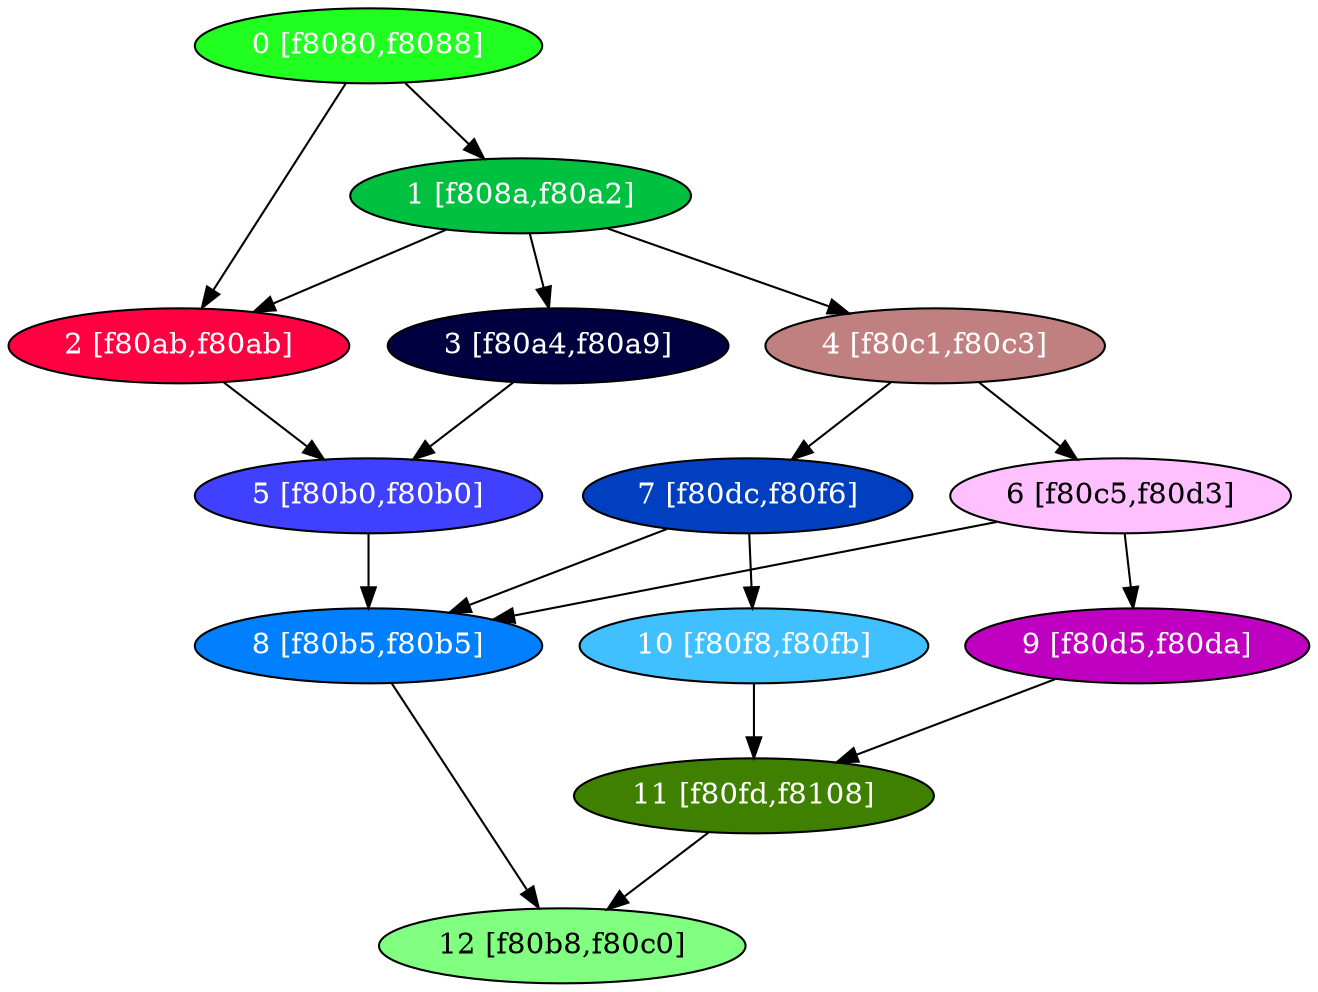 diGraph libnss3{
	libnss3_0  [style=filled fillcolor="#20FF20" fontcolor="#ffffff" shape=oval label="0 [f8080,f8088]"]
	libnss3_1  [style=filled fillcolor="#00C040" fontcolor="#ffffff" shape=oval label="1 [f808a,f80a2]"]
	libnss3_2  [style=filled fillcolor="#FF0040" fontcolor="#ffffff" shape=oval label="2 [f80ab,f80ab]"]
	libnss3_3  [style=filled fillcolor="#000040" fontcolor="#ffffff" shape=oval label="3 [f80a4,f80a9]"]
	libnss3_4  [style=filled fillcolor="#C08080" fontcolor="#ffffff" shape=oval label="4 [f80c1,f80c3]"]
	libnss3_5  [style=filled fillcolor="#4040FF" fontcolor="#ffffff" shape=oval label="5 [f80b0,f80b0]"]
	libnss3_6  [style=filled fillcolor="#FFC0FF" fontcolor="#000000" shape=oval label="6 [f80c5,f80d3]"]
	libnss3_7  [style=filled fillcolor="#0040C0" fontcolor="#ffffff" shape=oval label="7 [f80dc,f80f6]"]
	libnss3_8  [style=filled fillcolor="#0080FF" fontcolor="#ffffff" shape=oval label="8 [f80b5,f80b5]"]
	libnss3_9  [style=filled fillcolor="#C000C0" fontcolor="#ffffff" shape=oval label="9 [f80d5,f80da]"]
	libnss3_a  [style=filled fillcolor="#40C0FF" fontcolor="#ffffff" shape=oval label="10 [f80f8,f80fb]"]
	libnss3_b  [style=filled fillcolor="#408000" fontcolor="#ffffff" shape=oval label="11 [f80fd,f8108]"]
	libnss3_c  [style=filled fillcolor="#80FF80" fontcolor="#000000" shape=oval label="12 [f80b8,f80c0]"]

	libnss3_0 -> libnss3_1
	libnss3_0 -> libnss3_2
	libnss3_1 -> libnss3_2
	libnss3_1 -> libnss3_3
	libnss3_1 -> libnss3_4
	libnss3_2 -> libnss3_5
	libnss3_3 -> libnss3_5
	libnss3_4 -> libnss3_6
	libnss3_4 -> libnss3_7
	libnss3_5 -> libnss3_8
	libnss3_6 -> libnss3_8
	libnss3_6 -> libnss3_9
	libnss3_7 -> libnss3_8
	libnss3_7 -> libnss3_a
	libnss3_8 -> libnss3_c
	libnss3_9 -> libnss3_b
	libnss3_a -> libnss3_b
	libnss3_b -> libnss3_c
}